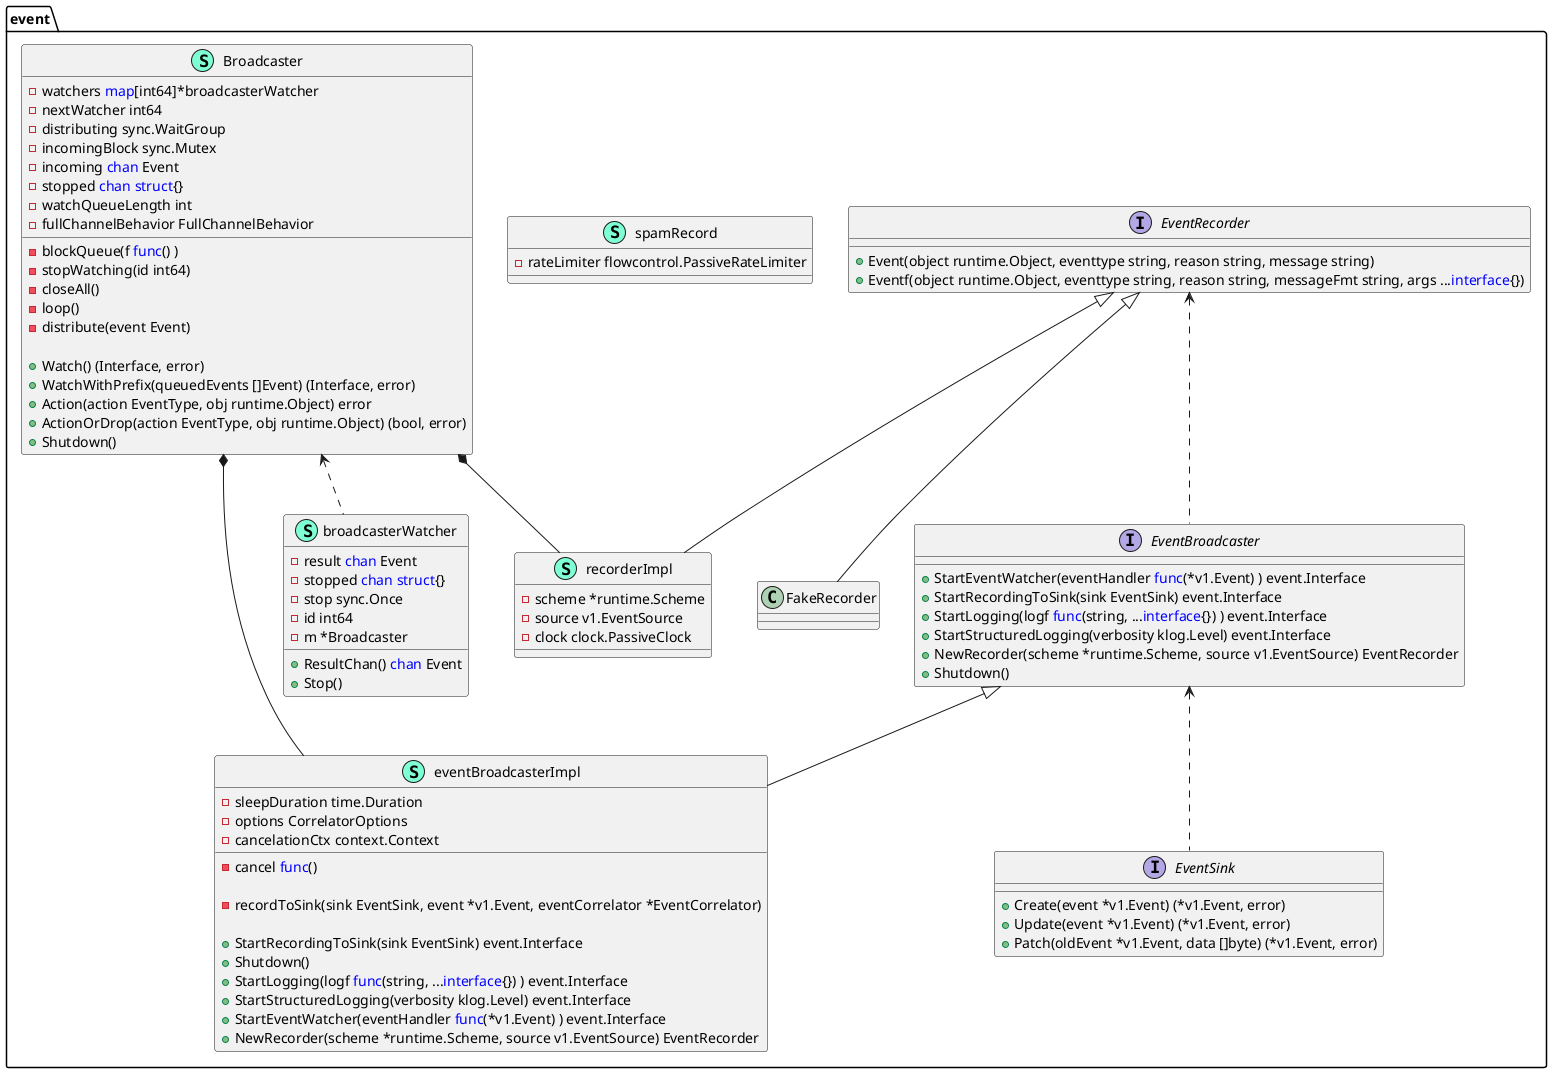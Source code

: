 @startuml
namespace event {
    ' class CorrelatorOptions << (S,Aquamarine) >> {
    '     + LRUCacheSize int
    '     + BurstSize int
    '     + QPS float32
    '     + KeyFunc EventAggregatorKeyFunc
    '     + MessageFunc EventAggregatorMessageFunc
    '     + MaxEvents int
    '     + MaxIntervalInSeconds int
    '     + Clock clock.PassiveClock
    '     + SpamKeyFunc EventSpamKeyFunc

    ' }
    ' class EventAggregator << (S,Aquamarine) >> {
    '     - cache *lru.Cache
    '     - keyFunc EventAggregatorKeyFunc
    '     - messageFunc EventAggregatorMessageFunc
    '     - maxEvents uint
    '     - maxIntervalInSeconds uint
    '     - clock clock.PassiveClock

    '     + EventAggregate(newEvent *v1.Event) (*v1.Event, string)

    ' }
    interface EventBroadcaster  {
        + StartEventWatcher(eventHandler <font color=blue>func</font>(*v1.Event) ) event.Interface
        + StartRecordingToSink(sink EventSink) event.Interface
        + StartLogging(logf <font color=blue>func</font>(string, ...<font color=blue>interface</font>{}) ) event.Interface
        + StartStructuredLogging(verbosity klog.Level) event.Interface
        + NewRecorder(scheme *runtime.Scheme, source v1.EventSource) EventRecorder
        + Shutdown() 

    }
    ' class EventCorrelateResult << (S,Aquamarine) >> {
    '     + Event *v1.Event
    '     + Patch []byte
    '     + Skip bool

    ' }
    ' class EventCorrelator << (S,Aquamarine) >> {
    '     - filterFunc EventFilterFunc
    '     - aggregator *EventAggregator
    '     - logger *eventLogger

    '     + EventCorrelate(newEvent *v1.Event) (*EventCorrelateResult, error)
    '     + UpdateState(event *v1.Event) 

    ' }
    interface EventRecorder  {
        + Event(object runtime.Object, eventtype string, reason string, message string) 
        + Eventf(object runtime.Object, eventtype string, reason string, messageFmt string, args ...<font color=blue>interface</font>{}) 
        ' + AnnotatedEventf(object runtime.Object, annotations <font color=blue>map</font>[string]string, eventtype string, reason string, messageFmt string, args ...<font color=blue>interface</font>{}) 

    }
    ' class EventRecorderAdapter << (S,Aquamarine) >> {
    '     - recorder EventRecorder

    '     + Eventf(regarding runtime.Object, _ runtime.Object, eventtype string, reason string, action string, note string, args ...<font color=blue>interface</font>{}) 

    ' }
    interface EventSink  {
        + Create(event *v1.Event) (*v1.Event, error)
        + Update(event *v1.Event) (*v1.Event, error)
        + Patch(oldEvent *v1.Event, data []byte) (*v1.Event, error)

    }
    ' class EventSourceObjectSpamFilter << (S,Aquamarine) >> {
    '     - cache *lru.Cache
    '     - burst int
    '     - qps float32
    '     - clock clock.PassiveClock
    '     - spamKeyFunc EventSpamKeyFunc

    '     + Filter(event *v1.Event) bool

    ' }
    ' class FakeRecorder << (S,Aquamarine) >> {
    '     + Events <font color=blue>chan</font> string
    '     + IncludeObject bool

    '     - writeEvent(object runtime.Object, annotations <font color=blue>map</font>[string]string, eventtype string, reason string, messageFmt string, args ...<font color=blue>interface</font>{}) 

    '     + Event(object runtime.Object, eventtype string, reason string, message string) 
    '     + Eventf(object runtime.Object, eventtype string, reason string, messageFmt string, args ...<font color=blue>interface</font>{}) 
    '     + AnnotatedEventf(object runtime.Object, annotations <font color=blue>map</font>[string]string, eventtype string, reason string, messageFmt string, args ...<font color=blue>interface</font>{}) 

    ' }
    ' class aggregateRecord << (S,Aquamarine) >> {
    '     - localKeys sets.String
    '     - lastTimestamp v1.Time

    ' }
    class eventBroadcasterImpl << (S,Aquamarine) >> {
        - sleepDuration time.Duration
        - options CorrelatorOptions
        - cancelationCtx context.Context
        - cancel <font color=blue>func</font>() 

        - recordToSink(sink EventSink, event *v1.Event, eventCorrelator *EventCorrelator) 

        + StartRecordingToSink(sink EventSink) event.Interface
        + Shutdown() 
        + StartLogging(logf <font color=blue>func</font>(string, ...<font color=blue>interface</font>{}) ) event.Interface
        + StartStructuredLogging(verbosity klog.Level) event.Interface
        + StartEventWatcher(eventHandler <font color=blue>func</font>(*v1.Event) ) event.Interface
        + NewRecorder(scheme *runtime.Scheme, source v1.EventSource) EventRecorder

    }
    ' class eventLog << (S,Aquamarine) >> {
    '     - count uint
    '     - firstTimestamp v1.Time
    '     - name string
    '     - resourceVersion string

    ' }
    ' class eventLogger << (S,Aquamarine) >> {
    '     - cache *lru.Cache
    '     - clock clock.PassiveClock

    '     - eventObserve(newEvent *v1.Event, key string) (*v1.Event, []byte, error)
    '     - updateState(event *v1.Event) 
    '     - lastEventObservationFromCache(key string) eventLog

    ' }
    ' class event.EventAggregatorKeyFunc << (T, #FF7700) >>  {
    ' }
    ' class event.EventAggregatorMessageFunc << (T, #FF7700) >>  {
    ' }
    ' class event.EventFilterFunc << (T, #FF7700) >>  {
    ' }
    ' class event.EventSpamKeyFunc << (T, #FF7700) >>  {
    ' }
    class recorderImpl << (S,Aquamarine) >> {
        - scheme *runtime.Scheme
        - source v1.EventSource
        - clock clock.PassiveClock

        ' - generateEvent(object runtime.Object, annotations <font color=blue>map</font>[string]string, eventtype string, reason string, message string) 
        ' - makeEvent(ref *v1.ObjectReference, annotations <font color=blue>map</font>[string]string, eventtype string, reason string, message string) *v1.Event

        ' + Event(object runtime.Object, eventtype string, reason string, message string) 
        ' + Eventf(object runtime.Object, eventtype string, reason string, messageFmt string, args ...<font color=blue>interface</font>{}) 
        ' + AnnotatedEventf(object runtime.Object, annotations <font color=blue>map</font>[string]string, eventtype string, reason string, messageFmt string, args ...<font color=blue>interface</font>{}) 

    }
    class spamRecord << (S,Aquamarine) >> {
        - rateLimiter flowcontrol.PassiveRateLimiter

    }
    ' class "<font color=blue>func</font>(*v1.Event) bool" as fontcolorbluefuncfontv1Eventbool {
    '     'This class was created so that we can correctly have an alias pointing to this name. Since it contains dots that can break namespaces
    ' }
    ' class "<font color=blue>func</font>(*v1.Event) string" as fontcolorbluefuncfontv1Eventstring {
    '     'This class was created so that we can correctly have an alias pointing to this name. Since it contains dots that can break namespaces
    ' }
    ' class "<font color=blue>func</font>(*v1.Event) (string, string)" as fontcolorbluefuncfontv1Eventstringstring {
    '     'This class was created so that we can correctly have an alias pointing to this name. Since it contains dots that can break namespaces
    ' }
}
' "sync.RWMutex" *-- "event.EventAggregator"
' "sync.RWMutex" *-- "event.EventSourceObjectSpamFilter"
' "sync.RWMutex" *-- "event.eventLogger"


"event.EventRecorder" <|-- "event.FakeRecorder"
"event.EventRecorder" <|-- "event.recorderImpl"
"event.EventBroadcaster" <|-- "event.eventBroadcasterImpl"
"event.Broadcaster" *-- "event.eventBroadcasterImpl"
"event.Broadcaster" *-- "event.recorderImpl"
"event.EventRecorder" <.. "event.EventBroadcaster"
"event.EventBroadcaster" <.. "event.EventSink"
"event.Broadcaster" <.. "event.broadcasterWatcher"

' "event.EventCorrelator" <.. "event.eventLogger"
' "event.EventCorrelator" <.. "event.EventFilterFunc"
' "event.EventFilterFunc" <.. "event.EventSourceObjectSpamFilter"
' "event.EventCorrelator" <.. "event.EventAggregator"
' "event.EventCorrelator" <.. "event.EventCorrelateResult"
' "event.EventCorrelator" <.. "event.CorrelatorOptions"

' "event.EventSourceObjectSpamFilter" <.. "event.EventSpamKeyFunc"
' "event.EventSourceObjectSpamFilter" <.. "event.spamRecord"
' "event.EventSpamKeyFunc" <.. "event.getSpamKey"


' "event.EventAggregator" <.. "event.EventAggregatorKeyFunc"
' "event.EventAggregator" <.. "event.EventAggregatorMessageFunc"

' "event.EventAggregatorKeyFunc" <|-- "event.EventAggregatorByReasonFunc"
' "event.EventAggregatorMessageFunc" <|-- "event.EventAggregatorByReasonMessageFunc"

' "event.eventLogger" <.. "event.eventLog"

namespace event {
    class Broadcaster << (S,Aquamarine) >> {
        - watchers <font color=blue>map</font>[int64]*broadcasterWatcher
        - nextWatcher int64
        - distributing sync.WaitGroup
        - incomingBlock sync.Mutex
        - incoming <font color=blue>chan</font> Event
        - stopped <font color=blue>chan</font> <font color=blue>struct</font>{}
        - watchQueueLength int
        - fullChannelBehavior FullChannelBehavior

        - blockQueue(f <font color=blue>func</font>() ) 
        - stopWatching(id int64) 
        - closeAll() 
        - loop() 
        - distribute(event Event) 

        + Watch() (Interface, error)
        + WatchWithPrefix(queuedEvents []Event) (Interface, error)
        + Action(action EventType, obj runtime.Object) error
        + ActionOrDrop(action EventType, obj runtime.Object) (bool, error)
        + Shutdown() 

    }
    class broadcasterWatcher << (S,Aquamarine) >> {
        - result <font color=blue>chan</font> Event
        - stopped <font color=blue>chan</font> <font color=blue>struct</font>{}
        - stop sync.Once
        - id int64
        - m *Broadcaster

        + ResultChan() <font color=blue>chan</font> Event
        + Stop() 

    }
    ' class functionFakeRuntimeObject << (S,Aquamarine) >> {
    '     + GetObjectKind() schema.ObjectKind
    '     + DeepCopyObject() runtime.Object

    ' }
    ' class event.FullChannelBehavior << (T, #FF7700) >>  {
    ' }
    ' class event.functionFakeRuntimeObject << (T, #FF7700) >>  {
    ' }
}


' "__builtin__.int" #.. "event.FullChannelBehavior"
' "event.fontcolorbluefuncfontv1Eventstringstring" #.. "event.EventAggregatorKeyFunc"
' "event.fontcolorbluefuncfontv1Eventbool" #.. "event.EventFilterFunc"
' "event.fontcolorbluefuncfontv1Eventstring" #.. "event.EventAggregatorMessageFunc"
' "event.fontcolorbluefuncfontv1Eventstring" #.. "event.EventSpamKeyFunc"
' "event.<font color=blue>func</font>() " #.. "event.functionFakeRuntimeObject"
@enduml
